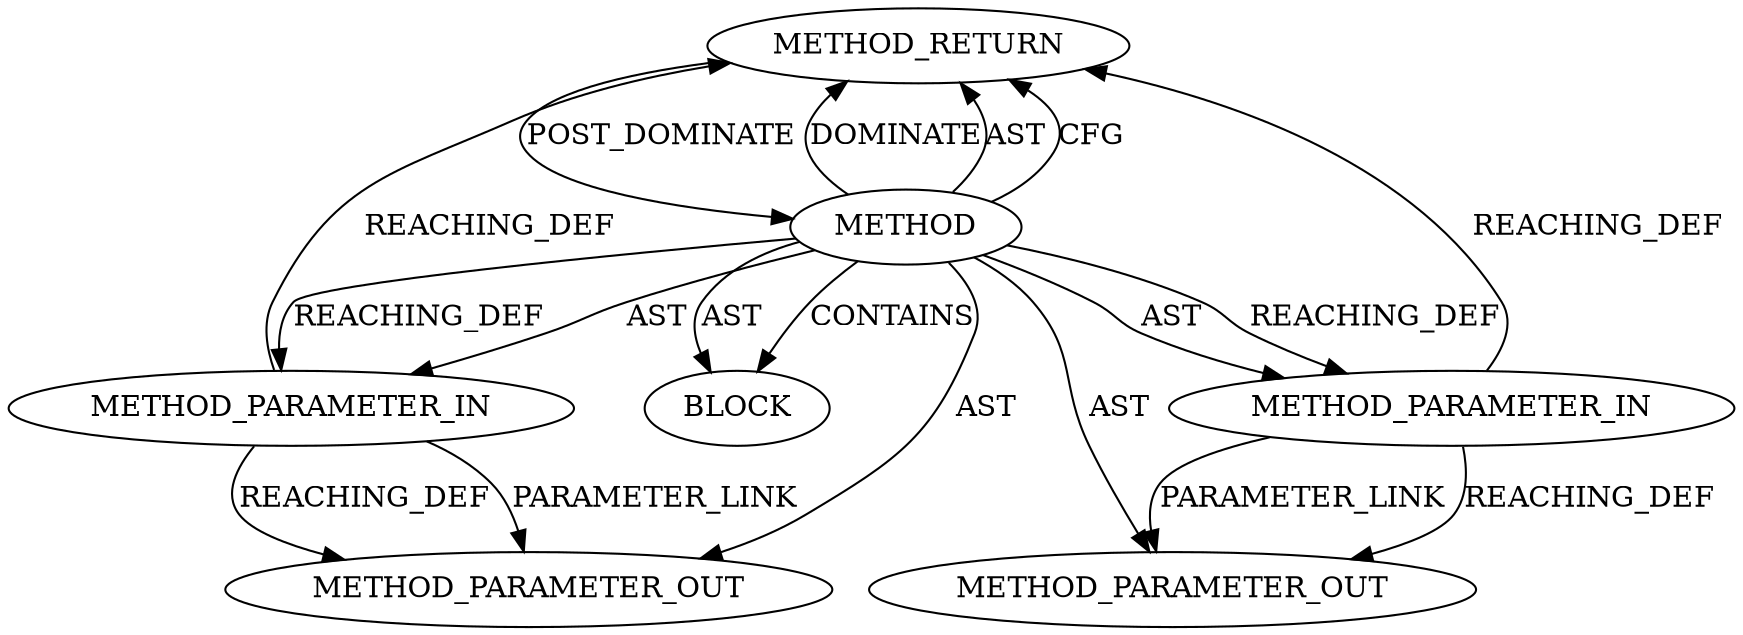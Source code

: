 digraph {
  12088 [label=METHOD_RETURN ORDER=2 CODE="RET" TYPE_FULL_NAME="ANY" EVALUATION_STRATEGY="BY_VALUE"]
  12085 [label=METHOD_PARAMETER_IN ORDER=1 CODE="p1" IS_VARIADIC=false TYPE_FULL_NAME="ANY" EVALUATION_STRATEGY="BY_VALUE" INDEX=1 NAME="p1"]
  13294 [label=METHOD_PARAMETER_OUT ORDER=2 CODE="p2" IS_VARIADIC=false TYPE_FULL_NAME="ANY" EVALUATION_STRATEGY="BY_VALUE" INDEX=2 NAME="p2"]
  12086 [label=METHOD_PARAMETER_IN ORDER=2 CODE="p2" IS_VARIADIC=false TYPE_FULL_NAME="ANY" EVALUATION_STRATEGY="BY_VALUE" INDEX=2 NAME="p2"]
  12087 [label=BLOCK ORDER=1 ARGUMENT_INDEX=1 CODE="<empty>" TYPE_FULL_NAME="ANY"]
  13293 [label=METHOD_PARAMETER_OUT ORDER=1 CODE="p1" IS_VARIADIC=false TYPE_FULL_NAME="ANY" EVALUATION_STRATEGY="BY_VALUE" INDEX=1 NAME="p1"]
  12084 [label=METHOD AST_PARENT_TYPE="NAMESPACE_BLOCK" AST_PARENT_FULL_NAME="<global>" ORDER=0 CODE="<empty>" FULL_NAME="<operator>.addition" IS_EXTERNAL=true FILENAME="<empty>" SIGNATURE="" NAME="<operator>.addition"]
  12084 -> 12086 [label=REACHING_DEF VARIABLE=""]
  12086 -> 12088 [label=REACHING_DEF VARIABLE="p2"]
  12086 -> 13294 [label=REACHING_DEF VARIABLE="p2"]
  12084 -> 12085 [label=AST ]
  12085 -> 13293 [label=REACHING_DEF VARIABLE="p1"]
  12084 -> 13294 [label=AST ]
  12084 -> 12088 [label=DOMINATE ]
  12084 -> 13293 [label=AST ]
  12084 -> 12087 [label=AST ]
  12086 -> 13294 [label=PARAMETER_LINK ]
  12088 -> 12084 [label=POST_DOMINATE ]
  12084 -> 12088 [label=AST ]
  12084 -> 12088 [label=CFG ]
  12084 -> 12085 [label=REACHING_DEF VARIABLE=""]
  12085 -> 13293 [label=PARAMETER_LINK ]
  12085 -> 12088 [label=REACHING_DEF VARIABLE="p1"]
  12084 -> 12087 [label=CONTAINS ]
  12084 -> 12086 [label=AST ]
}
